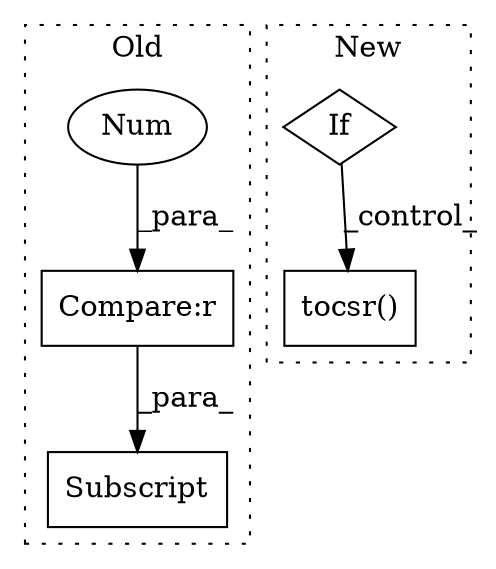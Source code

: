 digraph G {
subgraph cluster0 {
1 [label="Subscript" a="63" s="2502,0" l="36,0" shape="box"];
4 [label="Compare:r" a="40" s="2518" l="19" shape="box"];
5 [label="Num" a="76" s="2536" l="1" shape="ellipse"];
label = "Old";
style="dotted";
}
subgraph cluster1 {
2 [label="tocsr()" a="75" s="2515" l="28" shape="box"];
3 [label="If" a="96" s="1939" l="3" shape="diamond"];
label = "New";
style="dotted";
}
3 -> 2 [label="_control_"];
4 -> 1 [label="_para_"];
5 -> 4 [label="_para_"];
}